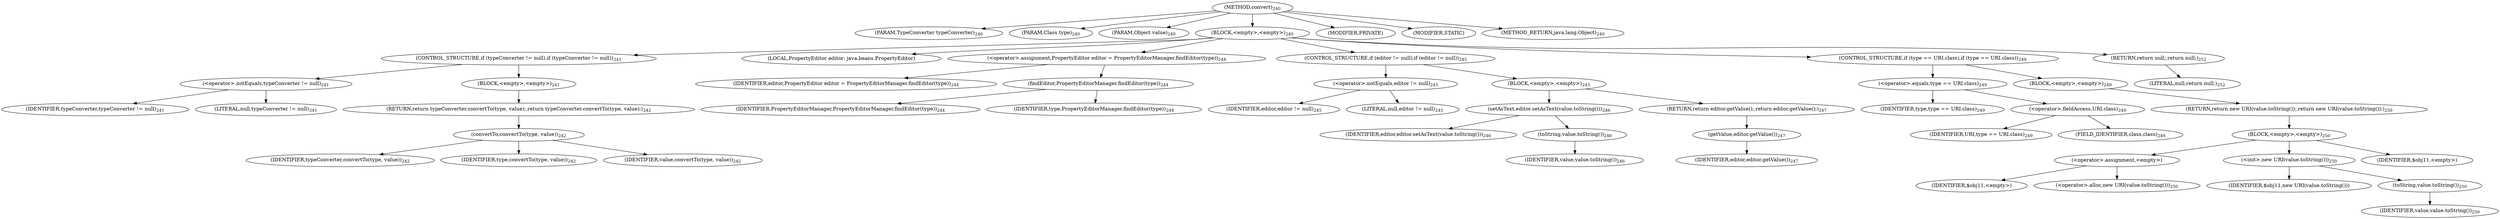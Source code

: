 digraph "convert" {  
"716" [label = <(METHOD,convert)<SUB>240</SUB>> ]
"717" [label = <(PARAM,TypeConverter typeConverter)<SUB>240</SUB>> ]
"718" [label = <(PARAM,Class type)<SUB>240</SUB>> ]
"719" [label = <(PARAM,Object value)<SUB>240</SUB>> ]
"720" [label = <(BLOCK,&lt;empty&gt;,&lt;empty&gt;)<SUB>240</SUB>> ]
"721" [label = <(CONTROL_STRUCTURE,if (typeConverter != null),if (typeConverter != null))<SUB>241</SUB>> ]
"722" [label = <(&lt;operator&gt;.notEquals,typeConverter != null)<SUB>241</SUB>> ]
"723" [label = <(IDENTIFIER,typeConverter,typeConverter != null)<SUB>241</SUB>> ]
"724" [label = <(LITERAL,null,typeConverter != null)<SUB>241</SUB>> ]
"725" [label = <(BLOCK,&lt;empty&gt;,&lt;empty&gt;)<SUB>241</SUB>> ]
"726" [label = <(RETURN,return typeConverter.convertTo(type, value);,return typeConverter.convertTo(type, value);)<SUB>242</SUB>> ]
"727" [label = <(convertTo,convertTo(type, value))<SUB>242</SUB>> ]
"728" [label = <(IDENTIFIER,typeConverter,convertTo(type, value))<SUB>242</SUB>> ]
"729" [label = <(IDENTIFIER,type,convertTo(type, value))<SUB>242</SUB>> ]
"730" [label = <(IDENTIFIER,value,convertTo(type, value))<SUB>242</SUB>> ]
"731" [label = <(LOCAL,PropertyEditor editor: java.beans.PropertyEditor)> ]
"732" [label = <(&lt;operator&gt;.assignment,PropertyEditor editor = PropertyEditorManager.findEditor(type))<SUB>244</SUB>> ]
"733" [label = <(IDENTIFIER,editor,PropertyEditor editor = PropertyEditorManager.findEditor(type))<SUB>244</SUB>> ]
"734" [label = <(findEditor,PropertyEditorManager.findEditor(type))<SUB>244</SUB>> ]
"735" [label = <(IDENTIFIER,PropertyEditorManager,PropertyEditorManager.findEditor(type))<SUB>244</SUB>> ]
"736" [label = <(IDENTIFIER,type,PropertyEditorManager.findEditor(type))<SUB>244</SUB>> ]
"737" [label = <(CONTROL_STRUCTURE,if (editor != null),if (editor != null))<SUB>245</SUB>> ]
"738" [label = <(&lt;operator&gt;.notEquals,editor != null)<SUB>245</SUB>> ]
"739" [label = <(IDENTIFIER,editor,editor != null)<SUB>245</SUB>> ]
"740" [label = <(LITERAL,null,editor != null)<SUB>245</SUB>> ]
"741" [label = <(BLOCK,&lt;empty&gt;,&lt;empty&gt;)<SUB>245</SUB>> ]
"742" [label = <(setAsText,editor.setAsText(value.toString()))<SUB>246</SUB>> ]
"743" [label = <(IDENTIFIER,editor,editor.setAsText(value.toString()))<SUB>246</SUB>> ]
"744" [label = <(toString,value.toString())<SUB>246</SUB>> ]
"745" [label = <(IDENTIFIER,value,value.toString())<SUB>246</SUB>> ]
"746" [label = <(RETURN,return editor.getValue();,return editor.getValue();)<SUB>247</SUB>> ]
"747" [label = <(getValue,editor.getValue())<SUB>247</SUB>> ]
"748" [label = <(IDENTIFIER,editor,editor.getValue())<SUB>247</SUB>> ]
"749" [label = <(CONTROL_STRUCTURE,if (type == URI.class),if (type == URI.class))<SUB>249</SUB>> ]
"750" [label = <(&lt;operator&gt;.equals,type == URI.class)<SUB>249</SUB>> ]
"751" [label = <(IDENTIFIER,type,type == URI.class)<SUB>249</SUB>> ]
"752" [label = <(&lt;operator&gt;.fieldAccess,URI.class)<SUB>249</SUB>> ]
"753" [label = <(IDENTIFIER,URI,type == URI.class)<SUB>249</SUB>> ]
"754" [label = <(FIELD_IDENTIFIER,class,class)<SUB>249</SUB>> ]
"755" [label = <(BLOCK,&lt;empty&gt;,&lt;empty&gt;)<SUB>249</SUB>> ]
"756" [label = <(RETURN,return new URI(value.toString());,return new URI(value.toString());)<SUB>250</SUB>> ]
"757" [label = <(BLOCK,&lt;empty&gt;,&lt;empty&gt;)<SUB>250</SUB>> ]
"758" [label = <(&lt;operator&gt;.assignment,&lt;empty&gt;)> ]
"759" [label = <(IDENTIFIER,$obj11,&lt;empty&gt;)> ]
"760" [label = <(&lt;operator&gt;.alloc,new URI(value.toString()))<SUB>250</SUB>> ]
"761" [label = <(&lt;init&gt;,new URI(value.toString()))<SUB>250</SUB>> ]
"762" [label = <(IDENTIFIER,$obj11,new URI(value.toString()))> ]
"763" [label = <(toString,value.toString())<SUB>250</SUB>> ]
"764" [label = <(IDENTIFIER,value,value.toString())<SUB>250</SUB>> ]
"765" [label = <(IDENTIFIER,$obj11,&lt;empty&gt;)> ]
"766" [label = <(RETURN,return null;,return null;)<SUB>252</SUB>> ]
"767" [label = <(LITERAL,null,return null;)<SUB>252</SUB>> ]
"768" [label = <(MODIFIER,PRIVATE)> ]
"769" [label = <(MODIFIER,STATIC)> ]
"770" [label = <(METHOD_RETURN,java.lang.Object)<SUB>240</SUB>> ]
  "716" -> "717" 
  "716" -> "718" 
  "716" -> "719" 
  "716" -> "720" 
  "716" -> "768" 
  "716" -> "769" 
  "716" -> "770" 
  "720" -> "721" 
  "720" -> "731" 
  "720" -> "732" 
  "720" -> "737" 
  "720" -> "749" 
  "720" -> "766" 
  "721" -> "722" 
  "721" -> "725" 
  "722" -> "723" 
  "722" -> "724" 
  "725" -> "726" 
  "726" -> "727" 
  "727" -> "728" 
  "727" -> "729" 
  "727" -> "730" 
  "732" -> "733" 
  "732" -> "734" 
  "734" -> "735" 
  "734" -> "736" 
  "737" -> "738" 
  "737" -> "741" 
  "738" -> "739" 
  "738" -> "740" 
  "741" -> "742" 
  "741" -> "746" 
  "742" -> "743" 
  "742" -> "744" 
  "744" -> "745" 
  "746" -> "747" 
  "747" -> "748" 
  "749" -> "750" 
  "749" -> "755" 
  "750" -> "751" 
  "750" -> "752" 
  "752" -> "753" 
  "752" -> "754" 
  "755" -> "756" 
  "756" -> "757" 
  "757" -> "758" 
  "757" -> "761" 
  "757" -> "765" 
  "758" -> "759" 
  "758" -> "760" 
  "761" -> "762" 
  "761" -> "763" 
  "763" -> "764" 
  "766" -> "767" 
}
